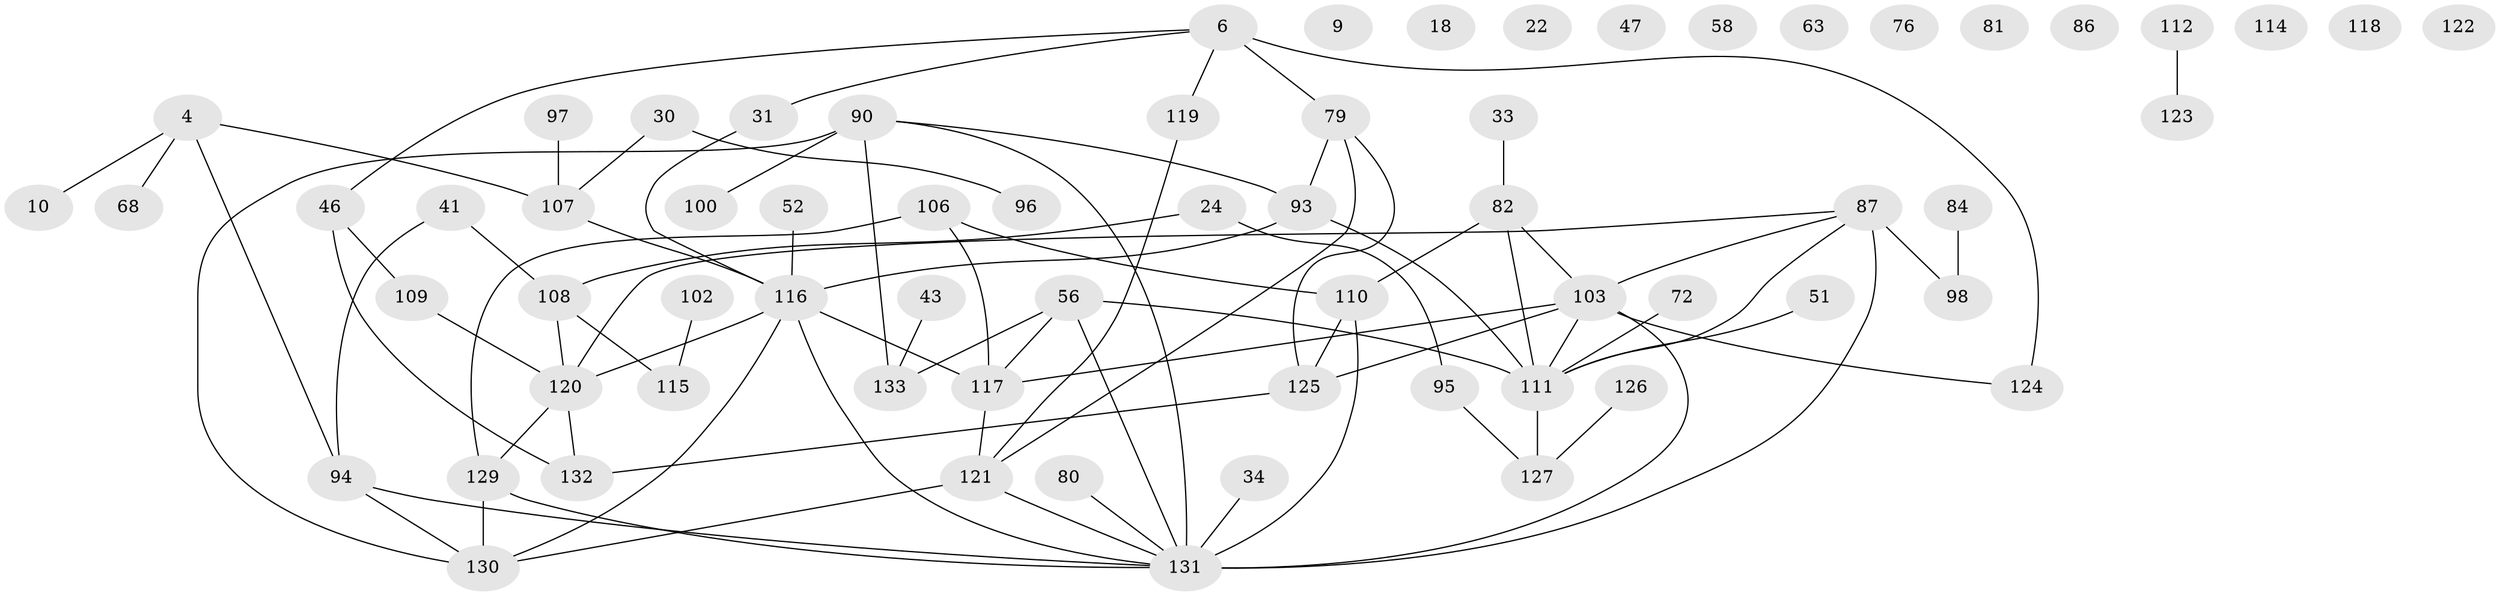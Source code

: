 // original degree distribution, {2: 0.22556390977443608, 1: 0.19548872180451127, 3: 0.24812030075187969, 4: 0.14285714285714285, 6: 0.015037593984962405, 0: 0.09022556390977443, 5: 0.06766917293233082, 7: 0.015037593984962405}
// Generated by graph-tools (version 1.1) at 2025/38/03/09/25 04:38:56]
// undirected, 66 vertices, 83 edges
graph export_dot {
graph [start="1"]
  node [color=gray90,style=filled];
  4;
  6;
  9;
  10;
  18;
  22;
  24;
  30 [super="+16"];
  31;
  33;
  34;
  41;
  43;
  46;
  47;
  51;
  52;
  56 [super="+3"];
  58;
  63;
  68;
  72;
  76;
  79;
  80;
  81;
  82 [super="+27"];
  84;
  86;
  87 [super="+44"];
  90 [super="+70"];
  93 [super="+54"];
  94;
  95 [super="+2"];
  96;
  97;
  98 [super="+15"];
  100;
  102;
  103 [super="+73+85"];
  106;
  107;
  108 [super="+12"];
  109;
  110 [super="+101"];
  111 [super="+104"];
  112;
  114;
  115 [super="+61"];
  116 [super="+62+113"];
  117 [super="+23+57+35+88"];
  118;
  119;
  120 [super="+89"];
  121 [super="+71+105"];
  122;
  123;
  124 [super="+60"];
  125 [super="+65"];
  126;
  127;
  129 [super="+17"];
  130 [super="+7+38"];
  131 [super="+13+39+40+128"];
  132 [super="+25"];
  133 [super="+91"];
  4 -- 10;
  4 -- 68;
  4 -- 94;
  4 -- 107;
  6 -- 31;
  6 -- 46;
  6 -- 79;
  6 -- 119;
  6 -- 124 [weight=2];
  24 -- 95;
  24 -- 108;
  30 -- 96;
  30 -- 107;
  31 -- 116;
  33 -- 82;
  34 -- 131;
  41 -- 94;
  41 -- 108;
  43 -- 133;
  46 -- 109;
  46 -- 132 [weight=2];
  51 -- 111;
  52 -- 116;
  56 -- 111;
  56 -- 133;
  56 -- 131;
  56 -- 117;
  72 -- 111;
  79 -- 93;
  79 -- 125;
  79 -- 121;
  80 -- 131;
  82 -- 110 [weight=2];
  82 -- 103;
  82 -- 111;
  84 -- 98;
  87 -- 120;
  87 -- 131 [weight=2];
  87 -- 98 [weight=2];
  87 -- 103;
  87 -- 111;
  90 -- 100;
  90 -- 130;
  90 -- 93;
  90 -- 131 [weight=2];
  90 -- 133 [weight=2];
  93 -- 111 [weight=3];
  93 -- 116;
  94 -- 131;
  94 -- 130;
  95 -- 127;
  97 -- 107;
  102 -- 115;
  103 -- 131 [weight=2];
  103 -- 117 [weight=2];
  103 -- 124;
  103 -- 125;
  103 -- 111;
  106 -- 129;
  106 -- 110;
  106 -- 117;
  107 -- 116;
  108 -- 115;
  108 -- 120;
  109 -- 120;
  110 -- 131 [weight=2];
  110 -- 125;
  111 -- 127;
  112 -- 123;
  116 -- 120;
  116 -- 130;
  116 -- 131 [weight=3];
  116 -- 117 [weight=2];
  117 -- 121 [weight=2];
  119 -- 121;
  120 -- 129;
  120 -- 132;
  121 -- 131;
  121 -- 130;
  125 -- 132;
  126 -- 127;
  129 -- 130;
  129 -- 131;
}
